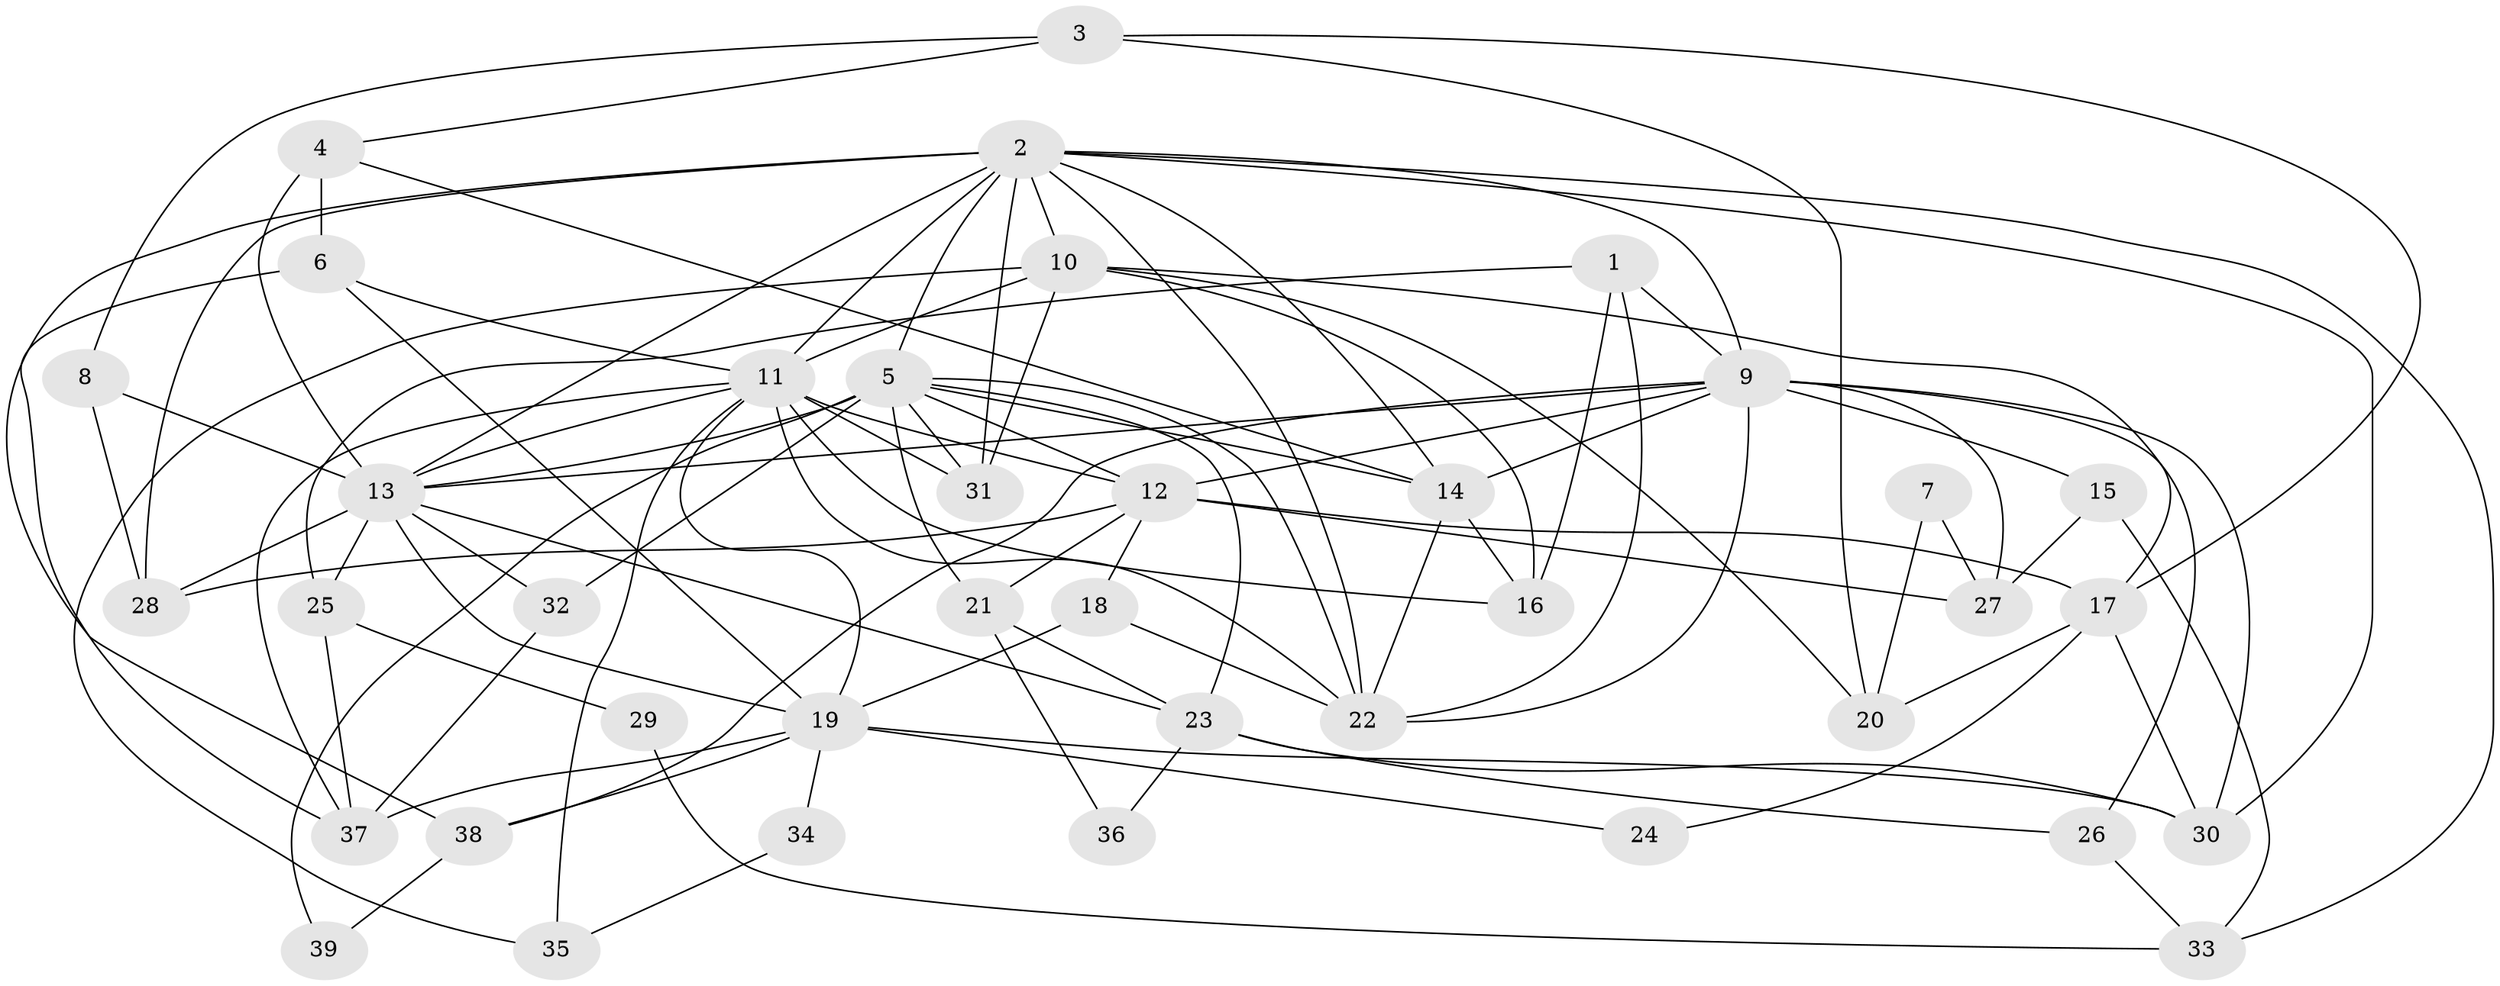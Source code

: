 // original degree distribution, {4: 0.2857142857142857, 5: 0.22077922077922077, 3: 0.2727272727272727, 6: 0.09090909090909091, 2: 0.1038961038961039, 7: 0.025974025974025976}
// Generated by graph-tools (version 1.1) at 2025/36/03/09/25 02:36:01]
// undirected, 39 vertices, 98 edges
graph export_dot {
graph [start="1"]
  node [color=gray90,style=filled];
  1;
  2;
  3;
  4;
  5;
  6;
  7;
  8;
  9;
  10;
  11;
  12;
  13;
  14;
  15;
  16;
  17;
  18;
  19;
  20;
  21;
  22;
  23;
  24;
  25;
  26;
  27;
  28;
  29;
  30;
  31;
  32;
  33;
  34;
  35;
  36;
  37;
  38;
  39;
  1 -- 9 [weight=1.0];
  1 -- 16 [weight=1.0];
  1 -- 22 [weight=1.0];
  1 -- 25 [weight=1.0];
  2 -- 5 [weight=1.0];
  2 -- 9 [weight=1.0];
  2 -- 10 [weight=4.0];
  2 -- 11 [weight=1.0];
  2 -- 13 [weight=2.0];
  2 -- 14 [weight=1.0];
  2 -- 22 [weight=1.0];
  2 -- 28 [weight=2.0];
  2 -- 30 [weight=1.0];
  2 -- 31 [weight=2.0];
  2 -- 33 [weight=1.0];
  2 -- 38 [weight=1.0];
  3 -- 4 [weight=1.0];
  3 -- 8 [weight=1.0];
  3 -- 17 [weight=1.0];
  3 -- 20 [weight=1.0];
  4 -- 6 [weight=2.0];
  4 -- 13 [weight=1.0];
  4 -- 14 [weight=1.0];
  5 -- 12 [weight=1.0];
  5 -- 13 [weight=1.0];
  5 -- 14 [weight=2.0];
  5 -- 21 [weight=1.0];
  5 -- 22 [weight=1.0];
  5 -- 23 [weight=1.0];
  5 -- 31 [weight=1.0];
  5 -- 32 [weight=3.0];
  5 -- 39 [weight=1.0];
  6 -- 11 [weight=1.0];
  6 -- 19 [weight=1.0];
  6 -- 37 [weight=1.0];
  7 -- 20 [weight=1.0];
  7 -- 27 [weight=1.0];
  8 -- 13 [weight=1.0];
  8 -- 28 [weight=1.0];
  9 -- 12 [weight=1.0];
  9 -- 13 [weight=1.0];
  9 -- 14 [weight=1.0];
  9 -- 15 [weight=1.0];
  9 -- 22 [weight=1.0];
  9 -- 26 [weight=1.0];
  9 -- 27 [weight=1.0];
  9 -- 30 [weight=1.0];
  9 -- 38 [weight=1.0];
  10 -- 11 [weight=4.0];
  10 -- 16 [weight=1.0];
  10 -- 17 [weight=2.0];
  10 -- 20 [weight=1.0];
  10 -- 31 [weight=2.0];
  10 -- 35 [weight=1.0];
  11 -- 12 [weight=1.0];
  11 -- 13 [weight=2.0];
  11 -- 16 [weight=1.0];
  11 -- 19 [weight=1.0];
  11 -- 22 [weight=1.0];
  11 -- 31 [weight=1.0];
  11 -- 35 [weight=1.0];
  11 -- 37 [weight=1.0];
  12 -- 17 [weight=1.0];
  12 -- 18 [weight=2.0];
  12 -- 21 [weight=1.0];
  12 -- 27 [weight=1.0];
  12 -- 28 [weight=1.0];
  13 -- 19 [weight=1.0];
  13 -- 23 [weight=1.0];
  13 -- 25 [weight=1.0];
  13 -- 28 [weight=1.0];
  13 -- 32 [weight=1.0];
  14 -- 16 [weight=1.0];
  14 -- 22 [weight=1.0];
  15 -- 27 [weight=1.0];
  15 -- 33 [weight=1.0];
  17 -- 20 [weight=1.0];
  17 -- 24 [weight=1.0];
  17 -- 30 [weight=1.0];
  18 -- 19 [weight=1.0];
  18 -- 22 [weight=1.0];
  19 -- 24 [weight=1.0];
  19 -- 30 [weight=1.0];
  19 -- 34 [weight=1.0];
  19 -- 37 [weight=1.0];
  19 -- 38 [weight=1.0];
  21 -- 23 [weight=1.0];
  21 -- 36 [weight=1.0];
  23 -- 26 [weight=1.0];
  23 -- 30 [weight=1.0];
  23 -- 36 [weight=1.0];
  25 -- 29 [weight=1.0];
  25 -- 37 [weight=1.0];
  26 -- 33 [weight=1.0];
  29 -- 33 [weight=1.0];
  32 -- 37 [weight=1.0];
  34 -- 35 [weight=1.0];
  38 -- 39 [weight=1.0];
}
